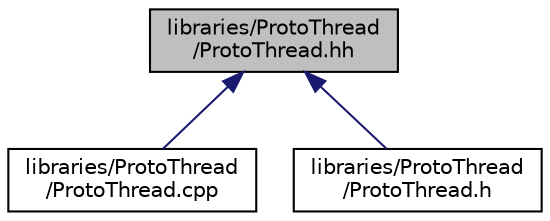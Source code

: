 digraph "libraries/ProtoThread/ProtoThread.hh"
{
  edge [fontname="Helvetica",fontsize="10",labelfontname="Helvetica",labelfontsize="10"];
  node [fontname="Helvetica",fontsize="10",shape=record];
  Node1 [label="libraries/ProtoThread\l/ProtoThread.hh",height=0.2,width=0.4,color="black", fillcolor="grey75", style="filled", fontcolor="black"];
  Node1 -> Node2 [dir="back",color="midnightblue",fontsize="10",style="solid",fontname="Helvetica"];
  Node2 [label="libraries/ProtoThread\l/ProtoThread.cpp",height=0.2,width=0.4,color="black", fillcolor="white", style="filled",URL="$d3/d9f/ProtoThread_8cpp.html"];
  Node1 -> Node3 [dir="back",color="midnightblue",fontsize="10",style="solid",fontname="Helvetica"];
  Node3 [label="libraries/ProtoThread\l/ProtoThread.h",height=0.2,width=0.4,color="black", fillcolor="white", style="filled",URL="$d6/d15/ProtoThread_8h.html"];
}
